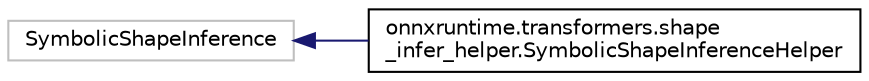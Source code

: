 digraph "Graphical Class Hierarchy"
{
 // LATEX_PDF_SIZE
  edge [fontname="Helvetica",fontsize="10",labelfontname="Helvetica",labelfontsize="10"];
  node [fontname="Helvetica",fontsize="10",shape=record];
  rankdir="LR";
  Node18848 [label="SymbolicShapeInference",height=0.2,width=0.4,color="grey75", fillcolor="white", style="filled",tooltip=" "];
  Node18848 -> Node0 [dir="back",color="midnightblue",fontsize="10",style="solid",fontname="Helvetica"];
  Node0 [label="onnxruntime.transformers.shape\l_infer_helper.SymbolicShapeInferenceHelper",height=0.2,width=0.4,color="black", fillcolor="white", style="filled",URL="$classonnxruntime_1_1transformers_1_1shape__infer__helper_1_1SymbolicShapeInferenceHelper.html",tooltip=" "];
}
